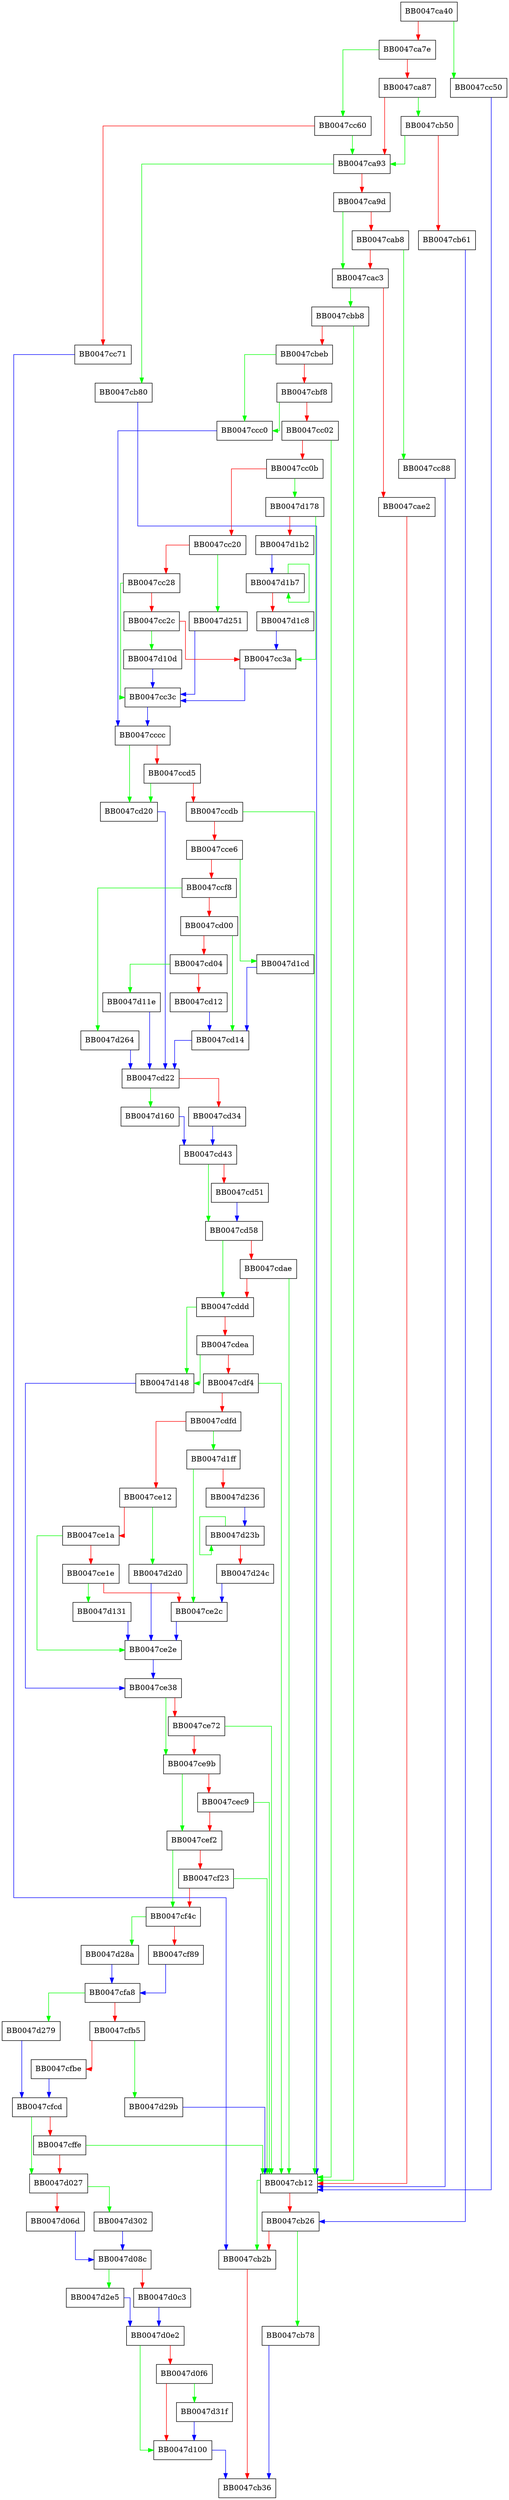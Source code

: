 digraph d2i_SSL_SESSION_ex {
  node [shape="box"];
  graph [splines=ortho];
  BB0047ca40 -> BB0047cc50 [color="green"];
  BB0047ca40 -> BB0047ca7e [color="red"];
  BB0047ca7e -> BB0047cc60 [color="green"];
  BB0047ca7e -> BB0047ca87 [color="red"];
  BB0047ca87 -> BB0047cb50 [color="green"];
  BB0047ca87 -> BB0047ca93 [color="red"];
  BB0047ca93 -> BB0047cb80 [color="green"];
  BB0047ca93 -> BB0047ca9d [color="red"];
  BB0047ca9d -> BB0047cac3 [color="green"];
  BB0047ca9d -> BB0047cab8 [color="red"];
  BB0047cab8 -> BB0047cc88 [color="green"];
  BB0047cab8 -> BB0047cac3 [color="red"];
  BB0047cac3 -> BB0047cbb8 [color="green"];
  BB0047cac3 -> BB0047cae2 [color="red"];
  BB0047cae2 -> BB0047cb12 [color="red"];
  BB0047cb12 -> BB0047cb2b [color="green"];
  BB0047cb12 -> BB0047cb26 [color="red"];
  BB0047cb26 -> BB0047cb78 [color="green"];
  BB0047cb26 -> BB0047cb2b [color="red"];
  BB0047cb2b -> BB0047cb36 [color="red"];
  BB0047cb50 -> BB0047ca93 [color="green"];
  BB0047cb50 -> BB0047cb61 [color="red"];
  BB0047cb61 -> BB0047cb26 [color="blue"];
  BB0047cb78 -> BB0047cb36 [color="blue"];
  BB0047cb80 -> BB0047cb12 [color="blue"];
  BB0047cbb8 -> BB0047cb12 [color="green"];
  BB0047cbb8 -> BB0047cbeb [color="red"];
  BB0047cbeb -> BB0047ccc0 [color="green"];
  BB0047cbeb -> BB0047cbf8 [color="red"];
  BB0047cbf8 -> BB0047ccc0 [color="green"];
  BB0047cbf8 -> BB0047cc02 [color="red"];
  BB0047cc02 -> BB0047cb12 [color="green"];
  BB0047cc02 -> BB0047cc0b [color="red"];
  BB0047cc0b -> BB0047d178 [color="green"];
  BB0047cc0b -> BB0047cc20 [color="red"];
  BB0047cc20 -> BB0047d251 [color="green"];
  BB0047cc20 -> BB0047cc28 [color="red"];
  BB0047cc28 -> BB0047cc3c [color="green"];
  BB0047cc28 -> BB0047cc2c [color="red"];
  BB0047cc2c -> BB0047d10d [color="green"];
  BB0047cc2c -> BB0047cc3a [color="red"];
  BB0047cc3a -> BB0047cc3c [color="blue"];
  BB0047cc3c -> BB0047cccc [color="blue"];
  BB0047cc50 -> BB0047cb12 [color="blue"];
  BB0047cc60 -> BB0047ca93 [color="green"];
  BB0047cc60 -> BB0047cc71 [color="red"];
  BB0047cc71 -> BB0047cb2b [color="blue"];
  BB0047cc88 -> BB0047cb12 [color="blue"];
  BB0047ccc0 -> BB0047cccc [color="blue"];
  BB0047cccc -> BB0047cd20 [color="green"];
  BB0047cccc -> BB0047ccd5 [color="red"];
  BB0047ccd5 -> BB0047cd20 [color="green"];
  BB0047ccd5 -> BB0047ccdb [color="red"];
  BB0047ccdb -> BB0047cb12 [color="green"];
  BB0047ccdb -> BB0047cce6 [color="red"];
  BB0047cce6 -> BB0047d1cd [color="green"];
  BB0047cce6 -> BB0047ccf8 [color="red"];
  BB0047ccf8 -> BB0047d264 [color="green"];
  BB0047ccf8 -> BB0047cd00 [color="red"];
  BB0047cd00 -> BB0047cd14 [color="green"];
  BB0047cd00 -> BB0047cd04 [color="red"];
  BB0047cd04 -> BB0047d11e [color="green"];
  BB0047cd04 -> BB0047cd12 [color="red"];
  BB0047cd12 -> BB0047cd14 [color="blue"];
  BB0047cd14 -> BB0047cd22 [color="blue"];
  BB0047cd20 -> BB0047cd22 [color="blue"];
  BB0047cd22 -> BB0047d160 [color="green"];
  BB0047cd22 -> BB0047cd34 [color="red"];
  BB0047cd34 -> BB0047cd43 [color="blue"];
  BB0047cd43 -> BB0047cd58 [color="green"];
  BB0047cd43 -> BB0047cd51 [color="red"];
  BB0047cd51 -> BB0047cd58 [color="blue"];
  BB0047cd58 -> BB0047cddd [color="green"];
  BB0047cd58 -> BB0047cdae [color="red"];
  BB0047cdae -> BB0047cb12 [color="green"];
  BB0047cdae -> BB0047cddd [color="red"];
  BB0047cddd -> BB0047d148 [color="green"];
  BB0047cddd -> BB0047cdea [color="red"];
  BB0047cdea -> BB0047d148 [color="green"];
  BB0047cdea -> BB0047cdf4 [color="red"];
  BB0047cdf4 -> BB0047cb12 [color="green"];
  BB0047cdf4 -> BB0047cdfd [color="red"];
  BB0047cdfd -> BB0047d1ff [color="green"];
  BB0047cdfd -> BB0047ce12 [color="red"];
  BB0047ce12 -> BB0047d2d0 [color="green"];
  BB0047ce12 -> BB0047ce1a [color="red"];
  BB0047ce1a -> BB0047ce2e [color="green"];
  BB0047ce1a -> BB0047ce1e [color="red"];
  BB0047ce1e -> BB0047d131 [color="green"];
  BB0047ce1e -> BB0047ce2c [color="red"];
  BB0047ce2c -> BB0047ce2e [color="blue"];
  BB0047ce2e -> BB0047ce38 [color="blue"];
  BB0047ce38 -> BB0047ce9b [color="green"];
  BB0047ce38 -> BB0047ce72 [color="red"];
  BB0047ce72 -> BB0047cb12 [color="green"];
  BB0047ce72 -> BB0047ce9b [color="red"];
  BB0047ce9b -> BB0047cef2 [color="green"];
  BB0047ce9b -> BB0047cec9 [color="red"];
  BB0047cec9 -> BB0047cb12 [color="green"];
  BB0047cec9 -> BB0047cef2 [color="red"];
  BB0047cef2 -> BB0047cf4c [color="green"];
  BB0047cef2 -> BB0047cf23 [color="red"];
  BB0047cf23 -> BB0047cb12 [color="green"];
  BB0047cf23 -> BB0047cf4c [color="red"];
  BB0047cf4c -> BB0047d28a [color="green"];
  BB0047cf4c -> BB0047cf89 [color="red"];
  BB0047cf89 -> BB0047cfa8 [color="blue"];
  BB0047cfa8 -> BB0047d279 [color="green"];
  BB0047cfa8 -> BB0047cfb5 [color="red"];
  BB0047cfb5 -> BB0047d29b [color="green"];
  BB0047cfb5 -> BB0047cfbe [color="red"];
  BB0047cfbe -> BB0047cfcd [color="blue"];
  BB0047cfcd -> BB0047d027 [color="green"];
  BB0047cfcd -> BB0047cffe [color="red"];
  BB0047cffe -> BB0047cb12 [color="green"];
  BB0047cffe -> BB0047d027 [color="red"];
  BB0047d027 -> BB0047d302 [color="green"];
  BB0047d027 -> BB0047d06d [color="red"];
  BB0047d06d -> BB0047d08c [color="blue"];
  BB0047d08c -> BB0047d2e5 [color="green"];
  BB0047d08c -> BB0047d0c3 [color="red"];
  BB0047d0c3 -> BB0047d0e2 [color="blue"];
  BB0047d0e2 -> BB0047d100 [color="green"];
  BB0047d0e2 -> BB0047d0f6 [color="red"];
  BB0047d0f6 -> BB0047d31f [color="green"];
  BB0047d0f6 -> BB0047d100 [color="red"];
  BB0047d100 -> BB0047cb36 [color="blue"];
  BB0047d10d -> BB0047cc3c [color="blue"];
  BB0047d11e -> BB0047cd22 [color="blue"];
  BB0047d131 -> BB0047ce2e [color="blue"];
  BB0047d148 -> BB0047ce38 [color="blue"];
  BB0047d160 -> BB0047cd43 [color="blue"];
  BB0047d178 -> BB0047cc3a [color="green"];
  BB0047d178 -> BB0047d1b2 [color="red"];
  BB0047d1b2 -> BB0047d1b7 [color="blue"];
  BB0047d1b7 -> BB0047d1b7 [color="green"];
  BB0047d1b7 -> BB0047d1c8 [color="red"];
  BB0047d1c8 -> BB0047cc3a [color="blue"];
  BB0047d1cd -> BB0047cd14 [color="blue"];
  BB0047d1ff -> BB0047ce2c [color="green"];
  BB0047d1ff -> BB0047d236 [color="red"];
  BB0047d236 -> BB0047d23b [color="blue"];
  BB0047d23b -> BB0047d23b [color="green"];
  BB0047d23b -> BB0047d24c [color="red"];
  BB0047d24c -> BB0047ce2c [color="blue"];
  BB0047d251 -> BB0047cc3c [color="blue"];
  BB0047d264 -> BB0047cd22 [color="blue"];
  BB0047d279 -> BB0047cfcd [color="blue"];
  BB0047d28a -> BB0047cfa8 [color="blue"];
  BB0047d29b -> BB0047cb12 [color="blue"];
  BB0047d2d0 -> BB0047ce2e [color="blue"];
  BB0047d2e5 -> BB0047d0e2 [color="blue"];
  BB0047d302 -> BB0047d08c [color="blue"];
  BB0047d31f -> BB0047d100 [color="blue"];
}